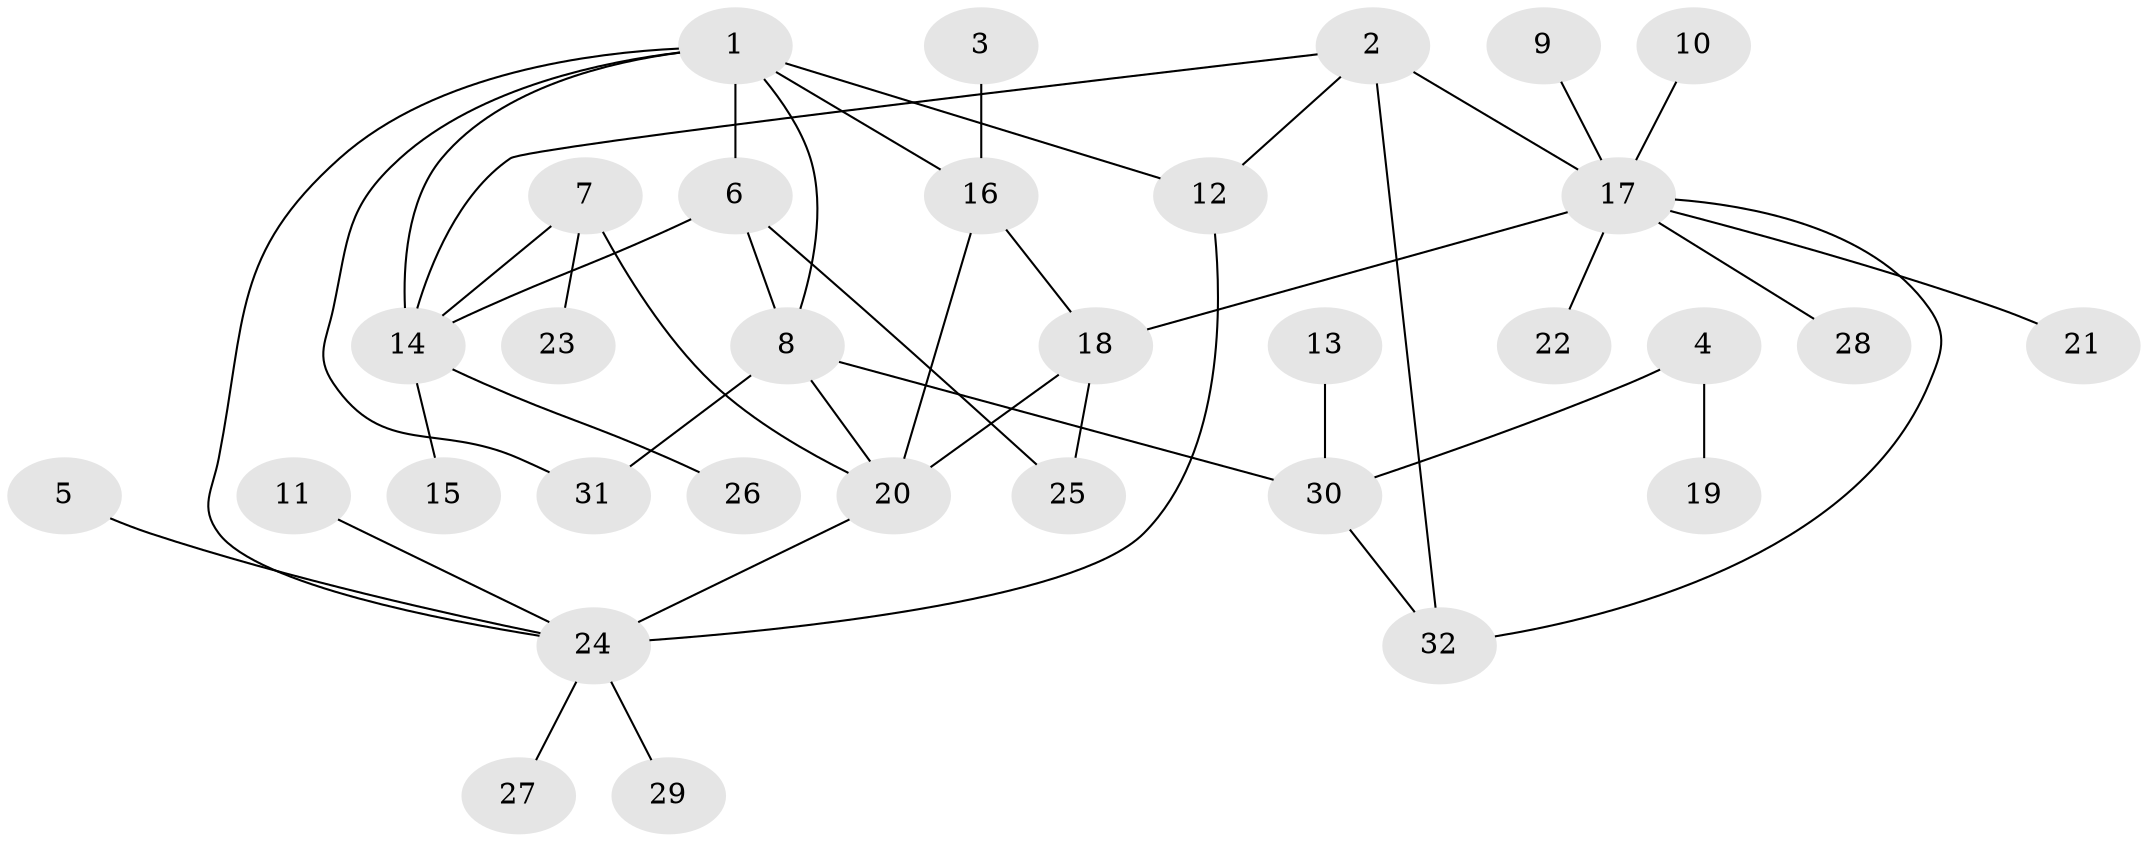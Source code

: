 // original degree distribution, {6: 0.06349206349206349, 7: 0.031746031746031744, 4: 0.07936507936507936, 9: 0.015873015873015872, 5: 0.015873015873015872, 8: 0.015873015873015872, 10: 0.015873015873015872, 3: 0.047619047619047616, 1: 0.5555555555555556, 2: 0.15873015873015872}
// Generated by graph-tools (version 1.1) at 2025/02/03/09/25 03:02:49]
// undirected, 32 vertices, 44 edges
graph export_dot {
graph [start="1"]
  node [color=gray90,style=filled];
  1;
  2;
  3;
  4;
  5;
  6;
  7;
  8;
  9;
  10;
  11;
  12;
  13;
  14;
  15;
  16;
  17;
  18;
  19;
  20;
  21;
  22;
  23;
  24;
  25;
  26;
  27;
  28;
  29;
  30;
  31;
  32;
  1 -- 6 [weight=1.0];
  1 -- 8 [weight=1.0];
  1 -- 12 [weight=1.0];
  1 -- 14 [weight=1.0];
  1 -- 16 [weight=1.0];
  1 -- 24 [weight=1.0];
  1 -- 31 [weight=1.0];
  2 -- 12 [weight=1.0];
  2 -- 14 [weight=1.0];
  2 -- 17 [weight=1.0];
  2 -- 32 [weight=1.0];
  3 -- 16 [weight=1.0];
  4 -- 19 [weight=1.0];
  4 -- 30 [weight=1.0];
  5 -- 24 [weight=1.0];
  6 -- 8 [weight=1.0];
  6 -- 14 [weight=1.0];
  6 -- 25 [weight=1.0];
  7 -- 14 [weight=1.0];
  7 -- 20 [weight=1.0];
  7 -- 23 [weight=1.0];
  8 -- 20 [weight=1.0];
  8 -- 30 [weight=2.0];
  8 -- 31 [weight=1.0];
  9 -- 17 [weight=1.0];
  10 -- 17 [weight=1.0];
  11 -- 24 [weight=1.0];
  12 -- 24 [weight=1.0];
  13 -- 30 [weight=1.0];
  14 -- 15 [weight=1.0];
  14 -- 26 [weight=1.0];
  16 -- 18 [weight=1.0];
  16 -- 20 [weight=1.0];
  17 -- 18 [weight=1.0];
  17 -- 21 [weight=1.0];
  17 -- 22 [weight=1.0];
  17 -- 28 [weight=1.0];
  17 -- 32 [weight=1.0];
  18 -- 20 [weight=1.0];
  18 -- 25 [weight=1.0];
  20 -- 24 [weight=2.0];
  24 -- 27 [weight=1.0];
  24 -- 29 [weight=1.0];
  30 -- 32 [weight=1.0];
}
